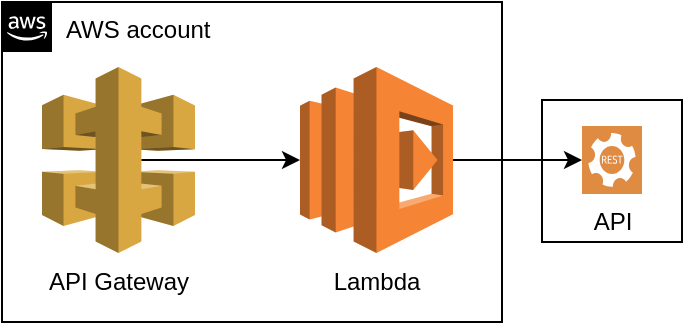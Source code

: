<mxfile version="24.4.10" type="device">
  <diagram name="Page-1" id="PIxNPRrduu0qx2MQvTgq">
    <mxGraphModel dx="1050" dy="634" grid="1" gridSize="10" guides="1" tooltips="1" connect="1" arrows="1" fold="1" page="1" pageScale="1" pageWidth="827" pageHeight="1169" math="0" shadow="0">
      <root>
        <mxCell id="0" />
        <mxCell id="1" parent="0" />
        <mxCell id="Anjy2VstOC8faayw4QFB-1" value="" style="rounded=0;whiteSpace=wrap;html=1;" parent="1" vertex="1">
          <mxGeometry x="430" y="169" width="70" height="71" as="geometry" />
        </mxCell>
        <mxCell id="UCw_4kh61b6MZ3DJOtAU-5" value="AWS account" style="points=[[0,0],[0.25,0],[0.5,0],[0.75,0],[1,0],[1,0.25],[1,0.5],[1,0.75],[1,1],[0.75,1],[0.5,1],[0.25,1],[0,1],[0,0.75],[0,0.5],[0,0.25]];outlineConnect=0;html=1;whiteSpace=wrap;fontSize=12;fontStyle=0;container=1;pointerEvents=0;collapsible=0;recursiveResize=0;shape=mxgraph.aws4.group;grIcon=mxgraph.aws4.group_aws_cloud_alt;verticalAlign=top;align=left;spacingLeft=30;dashed=0;" parent="1" vertex="1">
          <mxGeometry x="160" y="120" width="250" height="160" as="geometry" />
        </mxCell>
        <mxCell id="UCw_4kh61b6MZ3DJOtAU-13" value="API Gateway" style="outlineConnect=0;dashed=0;verticalLabelPosition=bottom;verticalAlign=top;align=center;html=1;shape=mxgraph.aws3.api_gateway;fillColor=#D9A741;gradientColor=none;" parent="UCw_4kh61b6MZ3DJOtAU-5" vertex="1">
          <mxGeometry x="20" y="32.5" width="76.5" height="93" as="geometry" />
        </mxCell>
        <mxCell id="UCw_4kh61b6MZ3DJOtAU-9" value="API" style="sketch=0;pointerEvents=1;shadow=0;dashed=0;html=1;strokeColor=none;fillColor=#DF8C42;labelPosition=center;verticalLabelPosition=bottom;verticalAlign=top;align=center;outlineConnect=0;shape=mxgraph.veeam2.restful_api;" parent="1" vertex="1">
          <mxGeometry x="450" y="182" width="30" height="34" as="geometry" />
        </mxCell>
        <mxCell id="UCw_4kh61b6MZ3DJOtAU-4" value="Lambda" style="outlineConnect=0;dashed=0;verticalLabelPosition=bottom;verticalAlign=top;align=center;html=1;shape=mxgraph.aws3.lambda;fillColor=#F58534;gradientColor=none;" parent="1" vertex="1">
          <mxGeometry x="309" y="152.5" width="76.5" height="93" as="geometry" />
        </mxCell>
        <mxCell id="UCw_4kh61b6MZ3DJOtAU-1" style="edgeStyle=orthogonalEdgeStyle;rounded=0;orthogonalLoop=1;jettySize=auto;html=1;entryX=0;entryY=0.5;entryDx=0;entryDy=0;entryPerimeter=0;exitX=0.65;exitY=0.5;exitDx=0;exitDy=0;exitPerimeter=0;" parent="1" source="UCw_4kh61b6MZ3DJOtAU-13" target="UCw_4kh61b6MZ3DJOtAU-4" edge="1">
          <mxGeometry relative="1" as="geometry">
            <mxPoint x="258" y="199" as="sourcePoint" />
          </mxGeometry>
        </mxCell>
        <mxCell id="UCw_4kh61b6MZ3DJOtAU-3" style="edgeStyle=orthogonalEdgeStyle;rounded=0;orthogonalLoop=1;jettySize=auto;html=1;" parent="1" source="UCw_4kh61b6MZ3DJOtAU-4" target="UCw_4kh61b6MZ3DJOtAU-9" edge="1">
          <mxGeometry relative="1" as="geometry" />
        </mxCell>
      </root>
    </mxGraphModel>
  </diagram>
</mxfile>
